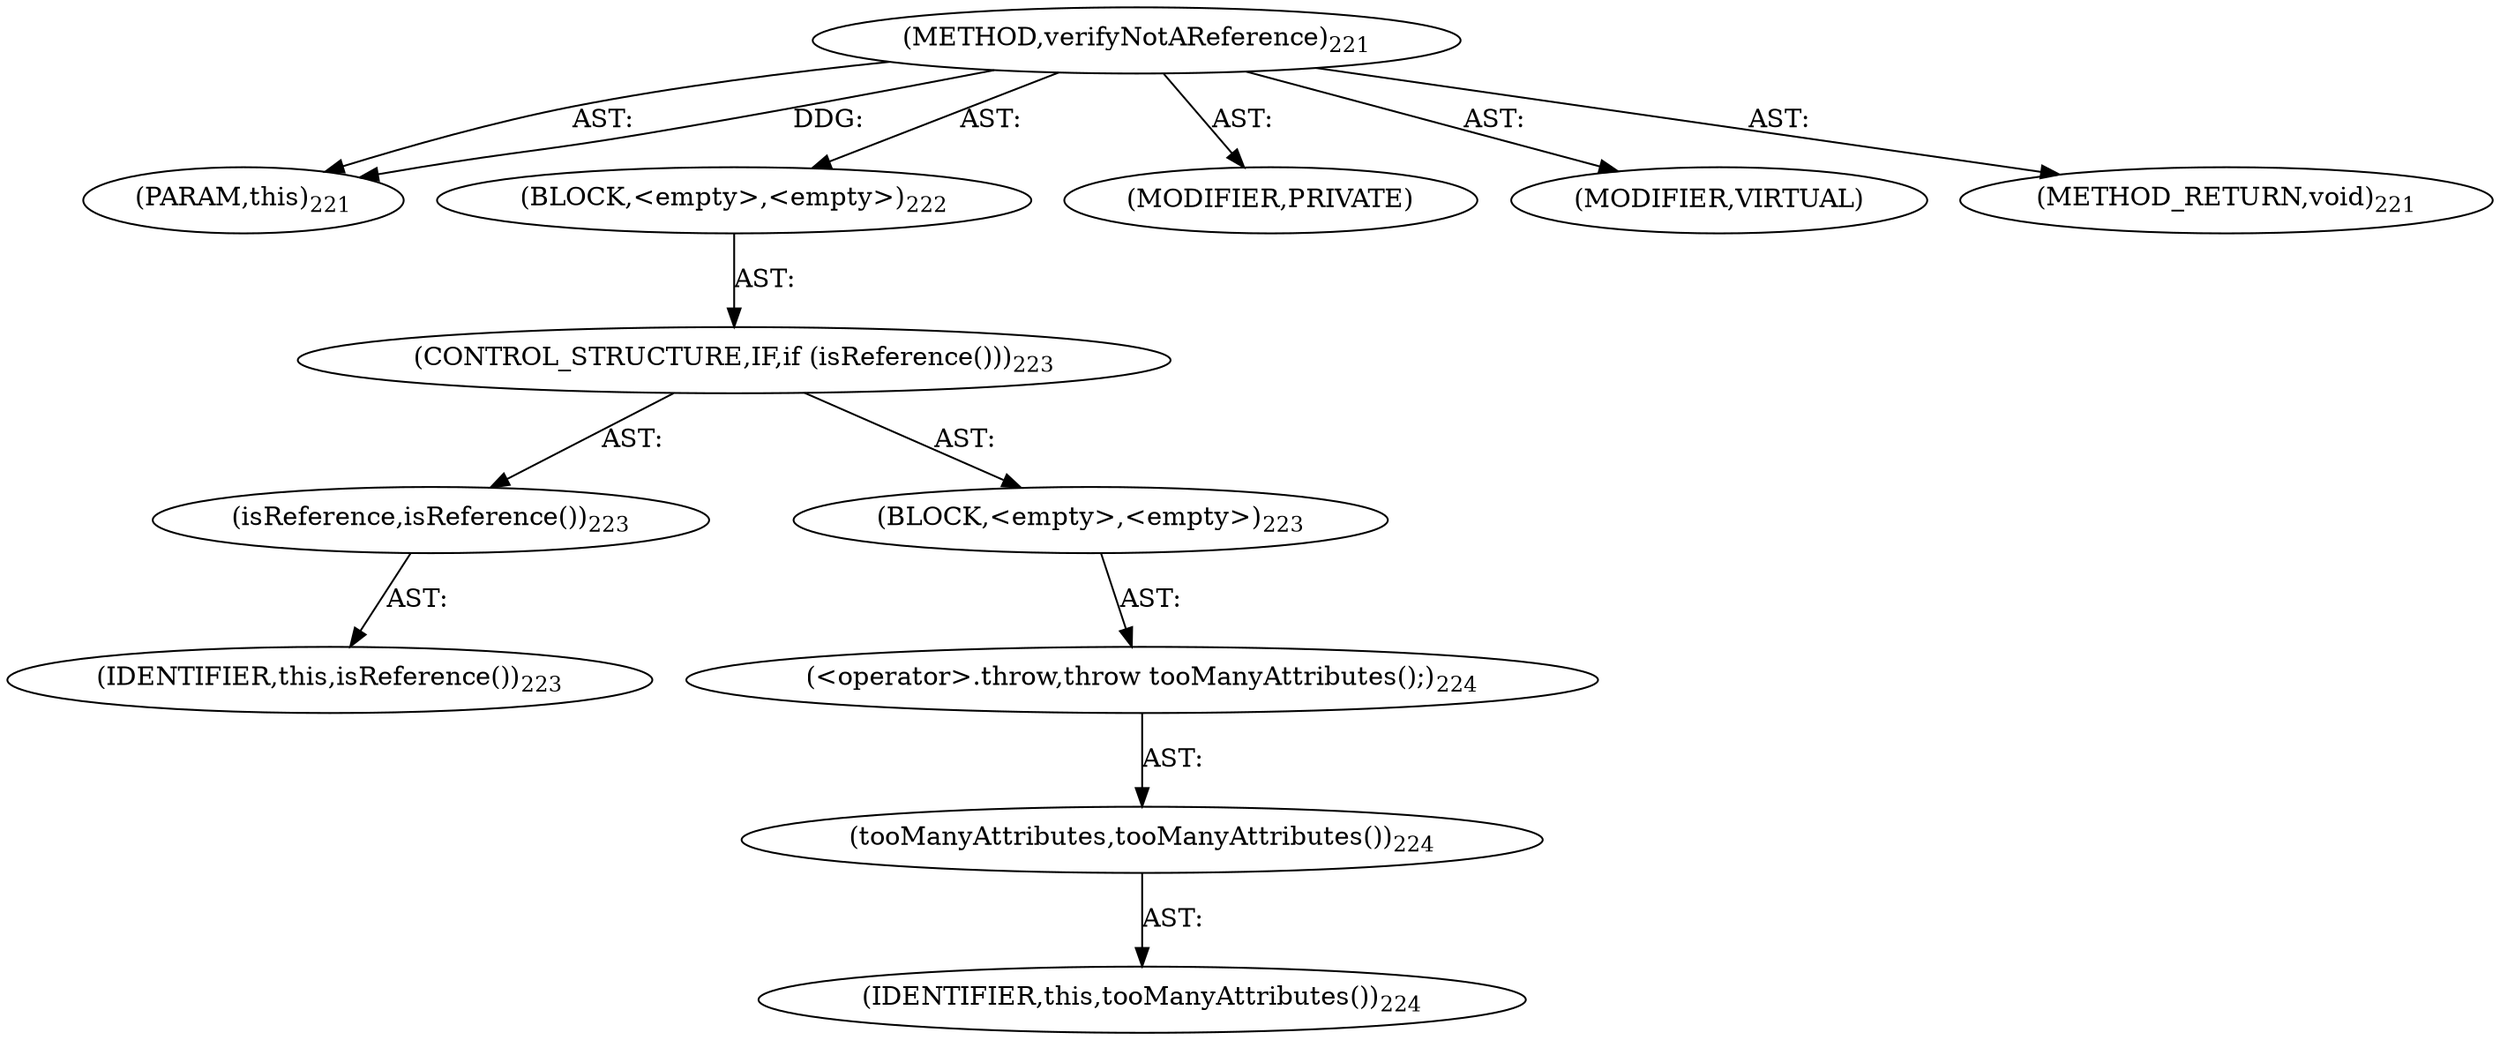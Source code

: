 digraph "verifyNotAReference" {  
"111669149704" [label = <(METHOD,verifyNotAReference)<SUB>221</SUB>> ]
"115964117000" [label = <(PARAM,this)<SUB>221</SUB>> ]
"25769803788" [label = <(BLOCK,&lt;empty&gt;,&lt;empty&gt;)<SUB>222</SUB>> ]
"47244640259" [label = <(CONTROL_STRUCTURE,IF,if (isReference()))<SUB>223</SUB>> ]
"30064771156" [label = <(isReference,isReference())<SUB>223</SUB>> ]
"68719476752" [label = <(IDENTIFIER,this,isReference())<SUB>223</SUB>> ]
"25769803789" [label = <(BLOCK,&lt;empty&gt;,&lt;empty&gt;)<SUB>223</SUB>> ]
"30064771157" [label = <(&lt;operator&gt;.throw,throw tooManyAttributes();)<SUB>224</SUB>> ]
"30064771158" [label = <(tooManyAttributes,tooManyAttributes())<SUB>224</SUB>> ]
"68719476753" [label = <(IDENTIFIER,this,tooManyAttributes())<SUB>224</SUB>> ]
"133143986199" [label = <(MODIFIER,PRIVATE)> ]
"133143986200" [label = <(MODIFIER,VIRTUAL)> ]
"128849018888" [label = <(METHOD_RETURN,void)<SUB>221</SUB>> ]
  "111669149704" -> "115964117000"  [ label = "AST: "] 
  "111669149704" -> "25769803788"  [ label = "AST: "] 
  "111669149704" -> "133143986199"  [ label = "AST: "] 
  "111669149704" -> "133143986200"  [ label = "AST: "] 
  "111669149704" -> "128849018888"  [ label = "AST: "] 
  "25769803788" -> "47244640259"  [ label = "AST: "] 
  "47244640259" -> "30064771156"  [ label = "AST: "] 
  "47244640259" -> "25769803789"  [ label = "AST: "] 
  "30064771156" -> "68719476752"  [ label = "AST: "] 
  "25769803789" -> "30064771157"  [ label = "AST: "] 
  "30064771157" -> "30064771158"  [ label = "AST: "] 
  "30064771158" -> "68719476753"  [ label = "AST: "] 
  "111669149704" -> "115964117000"  [ label = "DDG: "] 
}

